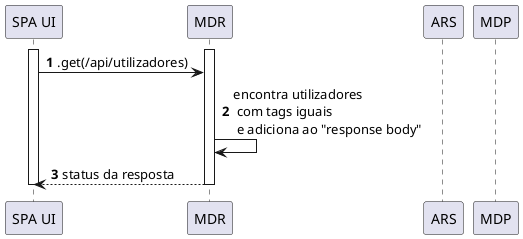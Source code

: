 @startuml
autonumber
'hide footbox

participant "SPA UI" as ui
participant "MDR" as mdr
participant "ARS" as ars
participant "MDP" as mdp

activate ui
activate mdr
ui->mdr: .get(/api/utilizadores)
mdr->mdr: encontra utilizadores \n com tags iguais  \n e adiciona ao "response body"
mdr-->ui: status da resposta
deactivate ui
deactivate mdr
@enduml
